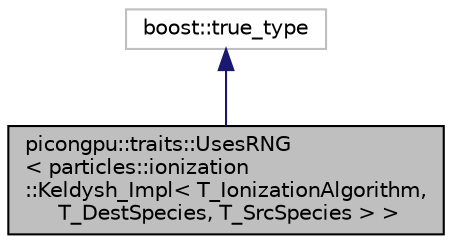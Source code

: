digraph "picongpu::traits::UsesRNG&lt; particles::ionization::Keldysh_Impl&lt; T_IonizationAlgorithm, T_DestSpecies, T_SrcSpecies &gt; &gt;"
{
 // LATEX_PDF_SIZE
  edge [fontname="Helvetica",fontsize="10",labelfontname="Helvetica",labelfontsize="10"];
  node [fontname="Helvetica",fontsize="10",shape=record];
  Node1 [label="picongpu::traits::UsesRNG\l\< particles::ionization\l::Keldysh_Impl\< T_IonizationAlgorithm,\l T_DestSpecies, T_SrcSpecies \> \>",height=0.2,width=0.4,color="black", fillcolor="grey75", style="filled", fontcolor="black",tooltip="specialization of the UsesRNG trait --> ionization module uses random number generation"];
  Node2 -> Node1 [dir="back",color="midnightblue",fontsize="10",style="solid",fontname="Helvetica"];
  Node2 [label="boost::true_type",height=0.2,width=0.4,color="grey75", fillcolor="white", style="filled",tooltip=" "];
}
